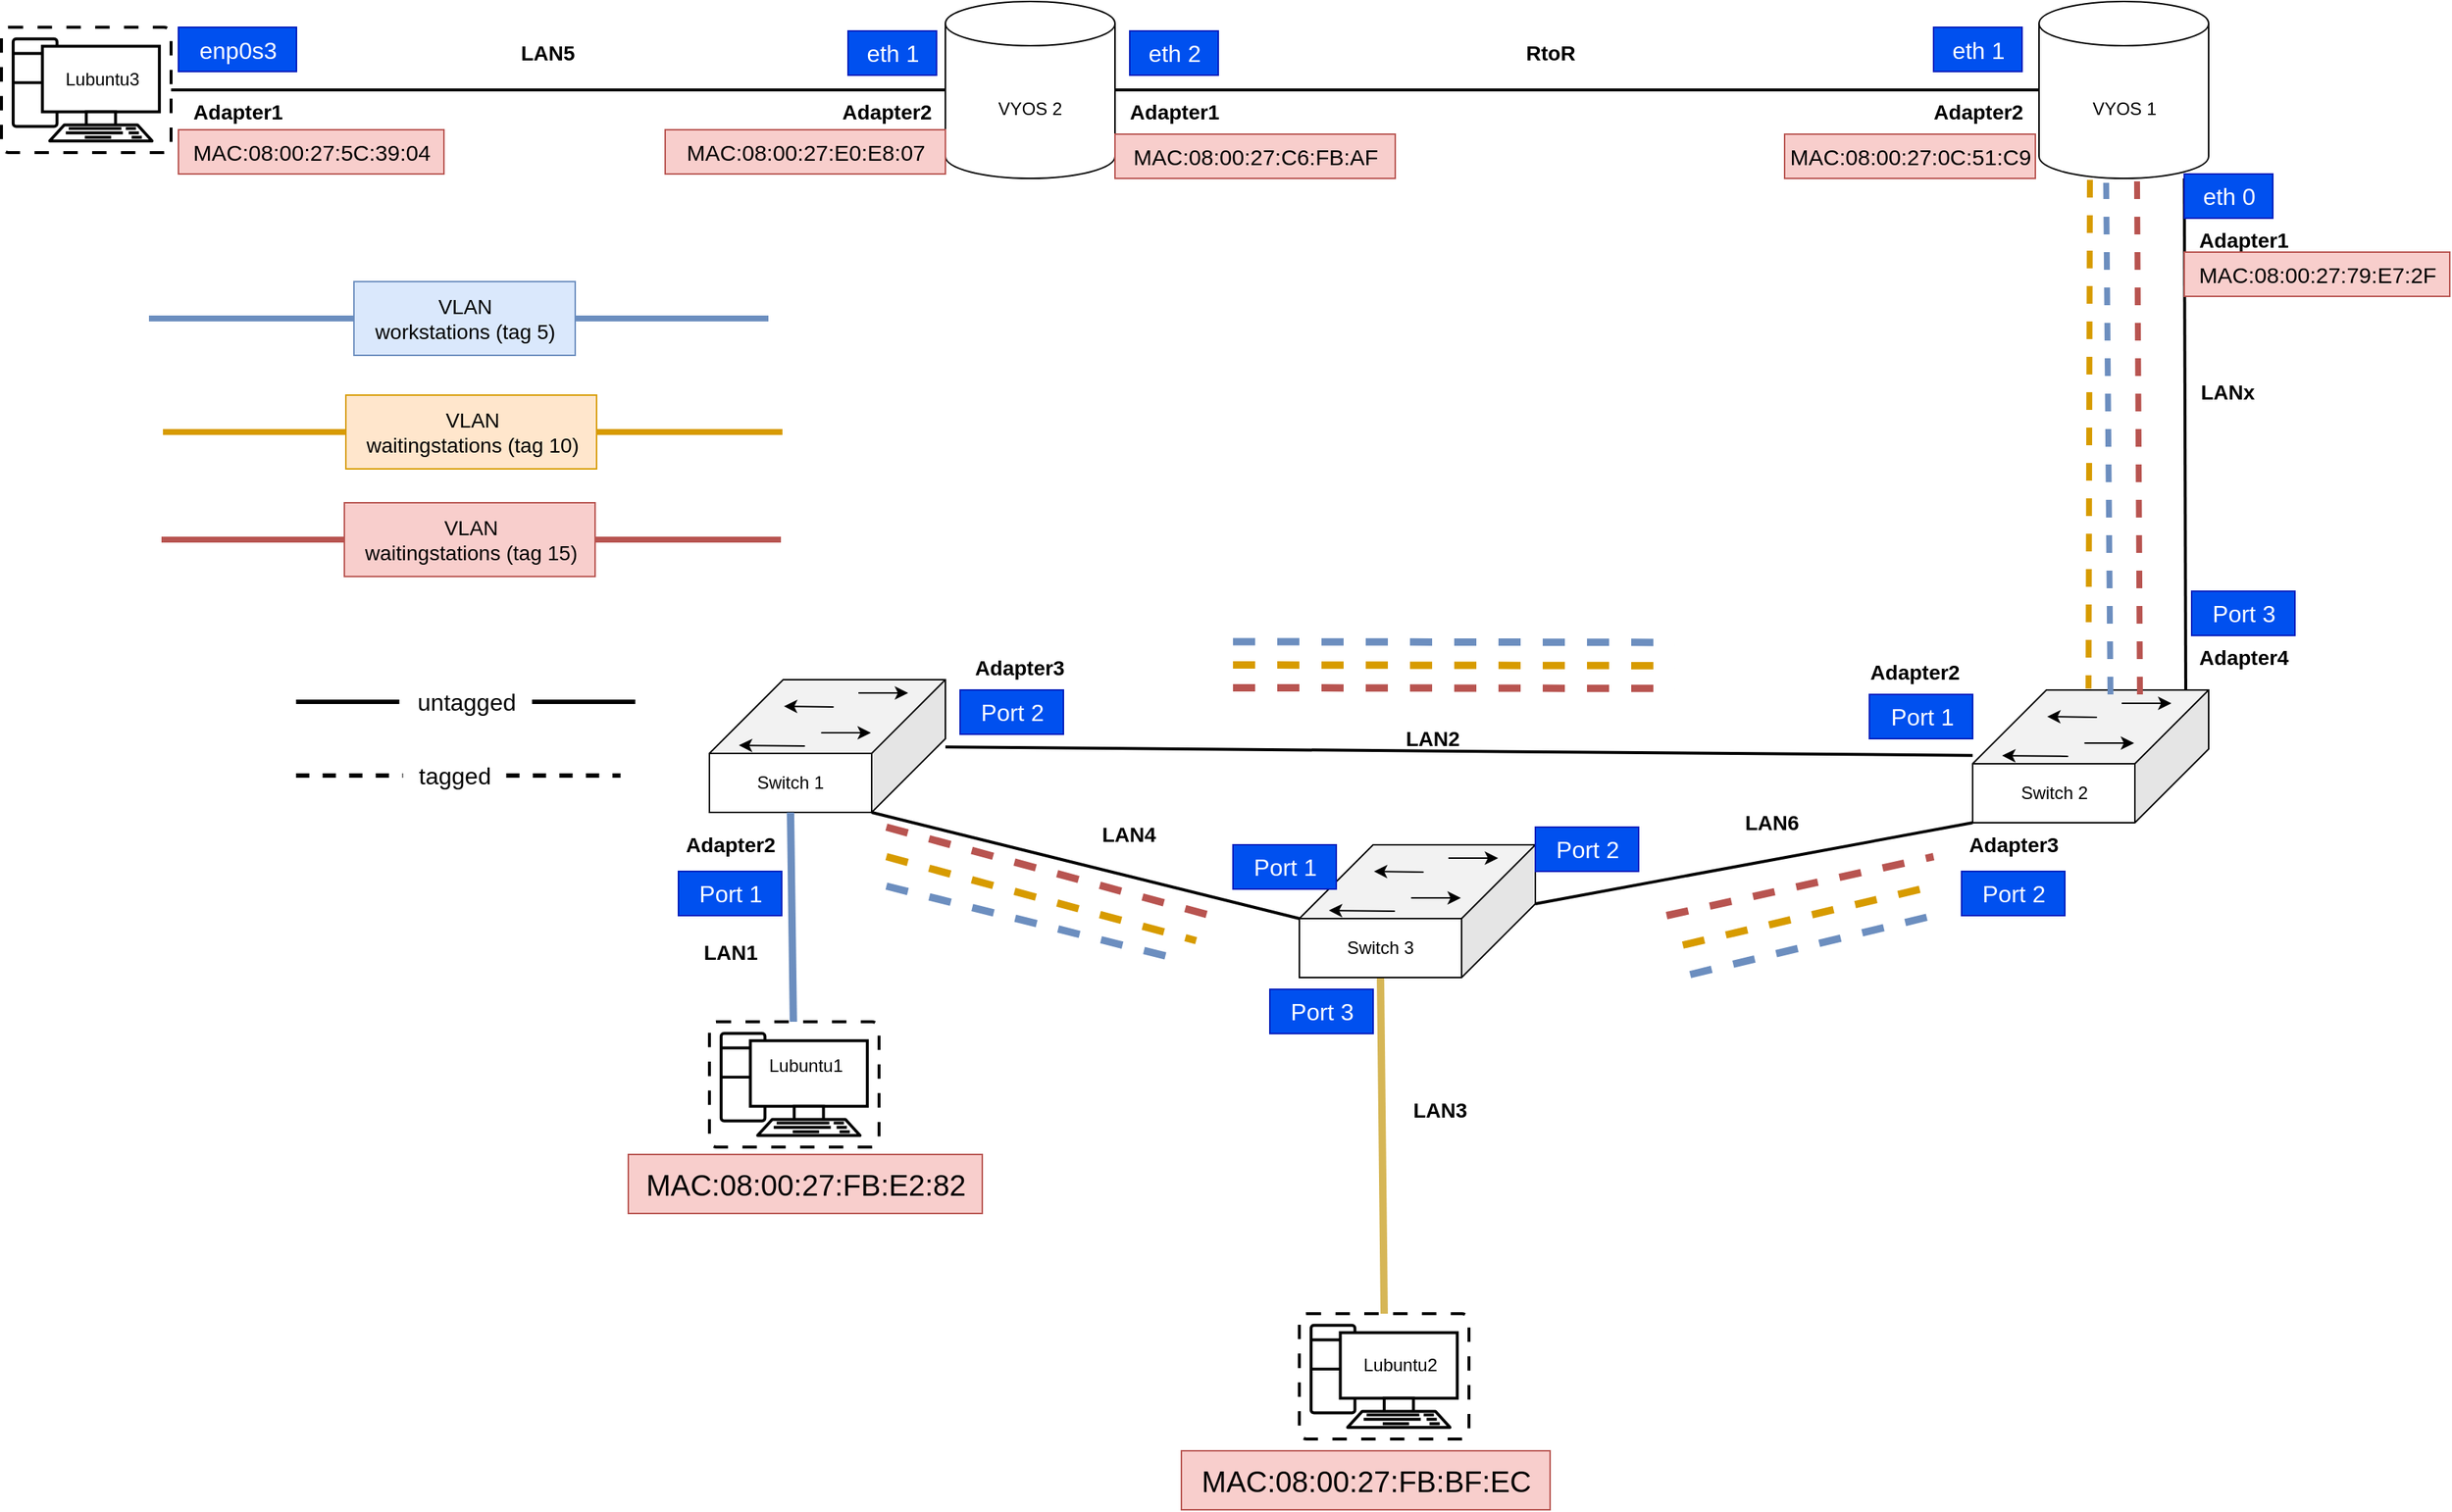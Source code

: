 <mxfile version="20.2.3" type="device"><diagram id="zlE7EfHC3uJZHTirEJk4" name="Sivu-1"><mxGraphModel dx="1987" dy="911" grid="1" gridSize="10" guides="1" tooltips="1" connect="1" arrows="1" fold="1" page="1" pageScale="1" pageWidth="827" pageHeight="1169" math="0" shadow="0"><root><mxCell id="0"/><mxCell id="1" parent="0"/><mxCell id="ue8Yyde07br9u-I7nfRF-29" value="" style="group;labelBackgroundColor=none;fillColor=none;gradientColor=none;" parent="1" vertex="1" connectable="0"><mxGeometry x="400" y="590" width="160" height="90" as="geometry"/></mxCell><mxCell id="ue8Yyde07br9u-I7nfRF-23" value="Switch 1" style="shape=cube;whiteSpace=wrap;html=1;boundedLbl=1;backgroundOutline=1;darkOpacity=0.05;darkOpacity2=0.1;fillStyle=auto;size=50;flipV=0;flipH=1;container=0;labelBackgroundColor=none;" parent="ue8Yyde07br9u-I7nfRF-29" vertex="1"><mxGeometry width="160" height="90" as="geometry"/></mxCell><mxCell id="ue8Yyde07br9u-I7nfRF-24" value="" style="endArrow=classic;html=1;labelBackgroundColor=none;fontColor=default;" parent="ue8Yyde07br9u-I7nfRF-29" edge="1"><mxGeometry width="50" height="50" relative="1" as="geometry"><mxPoint x="64.74" y="44.95" as="sourcePoint"/><mxPoint x="20.003" y="44.5" as="targetPoint"/></mxGeometry></mxCell><mxCell id="ue8Yyde07br9u-I7nfRF-25" value="" style="endArrow=classic;html=1;labelBackgroundColor=none;fontColor=default;" parent="ue8Yyde07br9u-I7nfRF-29" edge="1"><mxGeometry width="50" height="50" relative="1" as="geometry"><mxPoint x="75.789" y="36" as="sourcePoint"/><mxPoint x="109.474" y="36" as="targetPoint"/></mxGeometry></mxCell><mxCell id="ue8Yyde07br9u-I7nfRF-26" value="" style="endArrow=classic;html=1;labelBackgroundColor=none;fontColor=default;" parent="ue8Yyde07br9u-I7nfRF-29" edge="1"><mxGeometry width="50" height="50" relative="1" as="geometry"><mxPoint x="84.211" y="18.45" as="sourcePoint"/><mxPoint x="50.526" y="18" as="targetPoint"/></mxGeometry></mxCell><mxCell id="ue8Yyde07br9u-I7nfRF-27" value="" style="endArrow=classic;html=1;labelBackgroundColor=none;fontColor=default;" parent="ue8Yyde07br9u-I7nfRF-29" edge="1"><mxGeometry width="50" height="50" relative="1" as="geometry"><mxPoint x="101.053" y="9" as="sourcePoint"/><mxPoint x="134.737" y="9" as="targetPoint"/></mxGeometry></mxCell><mxCell id="ue8Yyde07br9u-I7nfRF-30" value="" style="verticalAlign=top;verticalLabelPosition=bottom;labelPosition=center;align=center;html=1;outlineConnect=0;gradientDirection=north;strokeWidth=2;shape=mxgraph.networks.virtual_pc;fillStyle=auto;labelBackgroundColor=none;" parent="1" vertex="1"><mxGeometry x="400" y="822" width="115" height="85" as="geometry"/></mxCell><mxCell id="ue8Yyde07br9u-I7nfRF-31" value="" style="endArrow=none;html=1;entryX=0;entryY=0;entryDx=105;entryDy=90;entryPerimeter=0;labelBackgroundColor=none;fontColor=default;fillColor=#dae8fc;strokeColor=#6c8ebf;strokeWidth=5;" parent="1" source="ue8Yyde07br9u-I7nfRF-30" target="ue8Yyde07br9u-I7nfRF-23" edge="1"><mxGeometry width="50" height="50" relative="1" as="geometry"><mxPoint x="561.5" y="757" as="sourcePoint"/><mxPoint x="611.5" y="707" as="targetPoint"/></mxGeometry></mxCell><mxCell id="ue8Yyde07br9u-I7nfRF-32" value="" style="group;labelBackgroundColor=none;fillColor=none;gradientColor=none;" parent="1" vertex="1" connectable="0"><mxGeometry x="1256.5" y="597" width="160" height="90" as="geometry"/></mxCell><mxCell id="ue8Yyde07br9u-I7nfRF-33" value="Switch 2" style="shape=cube;whiteSpace=wrap;html=1;boundedLbl=1;backgroundOutline=1;darkOpacity=0.05;darkOpacity2=0.1;fillStyle=auto;size=50;flipV=0;flipH=1;container=0;labelBackgroundColor=none;" parent="ue8Yyde07br9u-I7nfRF-32" vertex="1"><mxGeometry width="160" height="90" as="geometry"/></mxCell><mxCell id="ue8Yyde07br9u-I7nfRF-34" value="" style="endArrow=classic;html=1;labelBackgroundColor=none;fontColor=default;" parent="ue8Yyde07br9u-I7nfRF-32" edge="1"><mxGeometry width="50" height="50" relative="1" as="geometry"><mxPoint x="64.74" y="44.95" as="sourcePoint"/><mxPoint x="20.003" y="44.5" as="targetPoint"/></mxGeometry></mxCell><mxCell id="ue8Yyde07br9u-I7nfRF-35" value="" style="endArrow=classic;html=1;labelBackgroundColor=none;fontColor=default;" parent="ue8Yyde07br9u-I7nfRF-32" edge="1"><mxGeometry width="50" height="50" relative="1" as="geometry"><mxPoint x="75.789" y="36" as="sourcePoint"/><mxPoint x="109.474" y="36" as="targetPoint"/></mxGeometry></mxCell><mxCell id="ue8Yyde07br9u-I7nfRF-36" value="" style="endArrow=classic;html=1;labelBackgroundColor=none;fontColor=default;" parent="ue8Yyde07br9u-I7nfRF-32" edge="1"><mxGeometry width="50" height="50" relative="1" as="geometry"><mxPoint x="84.211" y="18.45" as="sourcePoint"/><mxPoint x="50.526" y="18" as="targetPoint"/></mxGeometry></mxCell><mxCell id="ue8Yyde07br9u-I7nfRF-37" value="" style="endArrow=classic;html=1;labelBackgroundColor=none;fontColor=default;" parent="ue8Yyde07br9u-I7nfRF-32" edge="1"><mxGeometry width="50" height="50" relative="1" as="geometry"><mxPoint x="101.053" y="9" as="sourcePoint"/><mxPoint x="134.737" y="9" as="targetPoint"/></mxGeometry></mxCell><mxCell id="ue8Yyde07br9u-I7nfRF-38" value="" style="endArrow=none;html=1;labelBackgroundColor=none;fontColor=default;strokeWidth=2;startArrow=none;" parent="1" source="ue8Yyde07br9u-I7nfRF-23" target="ue8Yyde07br9u-I7nfRF-33" edge="1"><mxGeometry width="50" height="50" relative="1" as="geometry"><mxPoint x="759" y="667" as="sourcePoint"/><mxPoint x="819" y="637" as="targetPoint"/></mxGeometry></mxCell><mxCell id="ue8Yyde07br9u-I7nfRF-39" value="LAN1" style="text;html=1;align=center;verticalAlign=middle;resizable=0;points=[];autosize=1;strokeColor=none;fillColor=none;rotation=0;fontSize=14;fontStyle=1" parent="1" vertex="1"><mxGeometry x="384" y="760" width="60" height="30" as="geometry"/></mxCell><mxCell id="ue8Yyde07br9u-I7nfRF-41" value="LAN2" style="text;html=1;align=center;verticalAlign=middle;resizable=0;points=[];autosize=1;strokeColor=none;fillColor=none;rotation=0;fontStyle=1;fontSize=14;" parent="1" vertex="1"><mxGeometry x="860" y="615" width="60" height="30" as="geometry"/></mxCell><mxCell id="ue8Yyde07br9u-I7nfRF-42" value="LAN3" style="text;html=1;align=center;verticalAlign=middle;resizable=0;points=[];autosize=1;strokeColor=none;fillColor=none;rotation=0;fontSize=14;fontStyle=1" parent="1" vertex="1"><mxGeometry x="865" y="867" width="60" height="30" as="geometry"/></mxCell><mxCell id="ue8Yyde07br9u-I7nfRF-44" value="" style="endArrow=none;html=1;labelBackgroundColor=none;fontColor=default;exitX=0.5;exitY=0;exitDx=0;exitDy=0;exitPerimeter=0;strokeColor=#d6b656;strokeWidth=5;entryX=0;entryY=0;entryDx=105;entryDy=90;entryPerimeter=0;fillColor=#fff2cc;" parent="1" source="ue8Yyde07br9u-I7nfRF-43" target="E9EGdFYbZUYpMr5lSJD9-3" edge="1"><mxGeometry width="50" height="50" relative="1" as="geometry"><mxPoint x="950.692" y="787" as="sourcePoint"/><mxPoint x="909" y="677" as="targetPoint"/></mxGeometry></mxCell><mxCell id="ue8Yyde07br9u-I7nfRF-48" value="Lubuntu1" style="text;html=1;align=center;verticalAlign=middle;resizable=0;points=[];autosize=1;strokeColor=none;fillColor=none;" parent="1" vertex="1"><mxGeometry x="430" y="837" width="70" height="30" as="geometry"/></mxCell><mxCell id="ndm2QImlRM23zxdeq_3C-1" value="Adapter2" style="text;html=1;align=center;verticalAlign=middle;resizable=0;points=[];autosize=1;strokeColor=none;fillColor=none;fontSize=14;fontStyle=1" parent="1" vertex="1"><mxGeometry x="374" y="687" width="80" height="30" as="geometry"/></mxCell><mxCell id="ndm2QImlRM23zxdeq_3C-3" value="Adapter2" style="text;html=1;align=center;verticalAlign=middle;resizable=0;points=[];autosize=1;strokeColor=none;fillColor=none;strokeWidth=1;fontStyle=1;fontSize=14;" parent="1" vertex="1"><mxGeometry x="1176.5" y="570" width="80" height="30" as="geometry"/></mxCell><mxCell id="ndm2QImlRM23zxdeq_3C-4" value="Adapter3" style="text;html=1;align=center;verticalAlign=middle;resizable=0;points=[];autosize=1;strokeColor=none;fillColor=none;fontSize=14;fontStyle=1" parent="1" vertex="1"><mxGeometry x="1244" y="687" width="80" height="30" as="geometry"/></mxCell><mxCell id="J6bviwjaCZvH1x0gyfkd-2" value="VYOS 1" style="shape=cylinder3;whiteSpace=wrap;html=1;boundedLbl=1;backgroundOutline=1;size=15;direction=east;flipH=0;flipV=0;" parent="1" vertex="1"><mxGeometry x="1301.5" y="130" width="115" height="120" as="geometry"/></mxCell><mxCell id="J6bviwjaCZvH1x0gyfkd-3" value="" style="endArrow=none;html=1;rounded=0;strokeWidth=2;exitX=0.097;exitY=0;exitDx=0;exitDy=0;exitPerimeter=0;" parent="1" source="ue8Yyde07br9u-I7nfRF-33" edge="1"><mxGeometry width="50" height="50" relative="1" as="geometry"><mxPoint x="1400" y="590" as="sourcePoint"/><mxPoint x="1400" y="250" as="targetPoint"/></mxGeometry></mxCell><mxCell id="J6bviwjaCZvH1x0gyfkd-9" value="" style="endArrow=none;html=1;rounded=0;strokeWidth=4;startArrow=none;fillColor=#dae8fc;strokeColor=#6c8ebf;" parent="1" source="J6bviwjaCZvH1x0gyfkd-8" edge="1"><mxGeometry width="50" height="50" relative="1" as="geometry"><mxPoint x="104" y="355" as="sourcePoint"/><mxPoint x="440" y="345" as="targetPoint"/></mxGeometry></mxCell><mxCell id="J6bviwjaCZvH1x0gyfkd-8" value="VLAN&lt;br style=&quot;border-color: var(--border-color); font-size: 14px;&quot;&gt;workstations (tag 5)&lt;font color=&quot;#66b2ff&quot; style=&quot;font-size: 14px;&quot;&gt;&lt;br style=&quot;font-size: 14px;&quot;&gt;&lt;/font&gt;" style="text;html=1;align=center;verticalAlign=middle;resizable=0;points=[];autosize=1;rotation=0;strokeColor=#6c8ebf;fillColor=#dae8fc;fontSize=14;fontStyle=0" parent="1" vertex="1"><mxGeometry x="159" y="320" width="150" height="50" as="geometry"/></mxCell><mxCell id="J6bviwjaCZvH1x0gyfkd-10" value="" style="endArrow=none;html=1;rounded=0;strokeWidth=4;fillColor=#dae8fc;strokeColor=#6c8ebf;" parent="1" target="J6bviwjaCZvH1x0gyfkd-8" edge="1"><mxGeometry width="50" height="50" relative="1" as="geometry"><mxPoint x="20" y="345" as="sourcePoint"/><mxPoint x="354" y="355" as="targetPoint"/></mxGeometry></mxCell><mxCell id="J6bviwjaCZvH1x0gyfkd-6" value="Port 3" style="text;html=1;align=center;verticalAlign=middle;resizable=0;points=[];autosize=1;strokeColor=#001DBC;fillColor=#0050ef;fontSize=16;fontColor=#ffffff;" parent="1" vertex="1"><mxGeometry x="1405" y="530" width="70" height="30" as="geometry"/></mxCell><mxCell id="J6bviwjaCZvH1x0gyfkd-11" value="" style="endArrow=none;html=1;rounded=0;strokeWidth=3;fontSize=16;startArrow=none;" parent="1" source="J6bviwjaCZvH1x0gyfkd-15" edge="1"><mxGeometry width="50" height="50" relative="1" as="geometry"><mxPoint x="119.75" y="620" as="sourcePoint"/><mxPoint x="349.75" y="605" as="targetPoint"/></mxGeometry></mxCell><mxCell id="J6bviwjaCZvH1x0gyfkd-12" value="" style="endArrow=none;html=1;rounded=0;strokeWidth=3;fontSize=16;dashed=1;startArrow=none;" parent="1" source="J6bviwjaCZvH1x0gyfkd-13" edge="1"><mxGeometry width="50" height="50" relative="1" as="geometry"><mxPoint x="169.75" y="650" as="sourcePoint"/><mxPoint x="339.75" y="655" as="targetPoint"/></mxGeometry></mxCell><mxCell id="J6bviwjaCZvH1x0gyfkd-13" value="tagged" style="text;html=1;align=center;verticalAlign=middle;resizable=0;points=[];autosize=1;strokeColor=none;fillColor=none;fontSize=16;" parent="1" vertex="1"><mxGeometry x="192.25" y="640" width="70" height="30" as="geometry"/></mxCell><mxCell id="J6bviwjaCZvH1x0gyfkd-14" value="" style="endArrow=none;html=1;rounded=0;strokeWidth=3;fontSize=16;dashed=1;" parent="1" target="J6bviwjaCZvH1x0gyfkd-13" edge="1"><mxGeometry width="50" height="50" relative="1" as="geometry"><mxPoint x="119.75" y="655" as="sourcePoint"/><mxPoint x="299.75" y="650" as="targetPoint"/></mxGeometry></mxCell><mxCell id="J6bviwjaCZvH1x0gyfkd-15" value="untagged" style="text;html=1;align=center;verticalAlign=middle;resizable=0;points=[];autosize=1;strokeColor=none;fillColor=none;fontSize=16;" parent="1" vertex="1"><mxGeometry x="189.75" y="590" width="90" height="30" as="geometry"/></mxCell><mxCell id="J6bviwjaCZvH1x0gyfkd-16" value="" style="endArrow=none;html=1;rounded=0;strokeWidth=3;fontSize=16;" parent="1" target="J6bviwjaCZvH1x0gyfkd-15" edge="1"><mxGeometry width="50" height="50" relative="1" as="geometry"><mxPoint x="119.75" y="605" as="sourcePoint"/><mxPoint x="339.75" y="620" as="targetPoint"/></mxGeometry></mxCell><mxCell id="J6bviwjaCZvH1x0gyfkd-17" value="" style="endArrow=none;html=1;rounded=0;strokeWidth=5;fontSize=16;dashed=1;fillColor=#dae8fc;strokeColor=#6c8ebf;" parent="1" edge="1"><mxGeometry width="50" height="50" relative="1" as="geometry"><mxPoint x="755" y="564.23" as="sourcePoint"/><mxPoint x="1055" y="564.73" as="targetPoint"/></mxGeometry></mxCell><mxCell id="ndm2QImlRM23zxdeq_3C-2" value="Adapter3" style="text;html=1;align=center;verticalAlign=middle;resizable=0;points=[];autosize=1;strokeColor=none;fillColor=none;fontSize=14;fontStyle=1" parent="1" vertex="1"><mxGeometry x="570" y="567" width="80" height="30" as="geometry"/></mxCell><mxCell id="JPCEqutRIH1SWJ83ksFl-1" value="Port 2" style="text;html=1;align=center;verticalAlign=middle;resizable=0;points=[];autosize=1;strokeColor=#001DBC;fillColor=#0050ef;fontSize=16;fontColor=#ffffff;" parent="1" vertex="1"><mxGeometry x="570" y="597" width="70" height="30" as="geometry"/></mxCell><mxCell id="JPCEqutRIH1SWJ83ksFl-2" value="Port 1" style="text;html=1;align=center;verticalAlign=middle;resizable=0;points=[];autosize=1;strokeColor=#001DBC;fillColor=#0050ef;fontSize=16;fontColor=#ffffff;" parent="1" vertex="1"><mxGeometry x="1186.5" y="600" width="70" height="30" as="geometry"/></mxCell><mxCell id="JPCEqutRIH1SWJ83ksFl-3" value="Port 2" style="text;html=1;align=center;verticalAlign=middle;resizable=0;points=[];autosize=1;strokeColor=#001DBC;fillColor=#0050ef;fontSize=16;fontColor=#ffffff;" parent="1" vertex="1"><mxGeometry x="1249" y="720" width="70" height="30" as="geometry"/></mxCell><mxCell id="JPCEqutRIH1SWJ83ksFl-4" value="Port 1" style="text;html=1;align=center;verticalAlign=middle;resizable=0;points=[];autosize=1;strokeColor=#001DBC;fillColor=#0050ef;fontSize=16;fontColor=#ffffff;" parent="1" vertex="1"><mxGeometry x="379" y="720" width="70" height="30" as="geometry"/></mxCell><mxCell id="JPCEqutRIH1SWJ83ksFl-5" value="LANx" style="text;html=1;align=center;verticalAlign=middle;resizable=0;points=[];autosize=1;strokeColor=none;fillColor=none;rotation=0;fontSize=14;fontStyle=1" parent="1" vertex="1"><mxGeometry x="1399" y="380" width="60" height="30" as="geometry"/></mxCell><mxCell id="JPCEqutRIH1SWJ83ksFl-6" value="eth 0" style="text;html=1;align=center;verticalAlign=middle;resizable=0;points=[];autosize=1;strokeColor=#001DBC;fillColor=#0050ef;fontSize=16;fontColor=#ffffff;" parent="1" vertex="1"><mxGeometry x="1400" y="247" width="60" height="30" as="geometry"/></mxCell><mxCell id="JPCEqutRIH1SWJ83ksFl-7" value="Adapter1" style="text;html=1;align=center;verticalAlign=middle;resizable=0;points=[];autosize=1;strokeColor=none;fillColor=none;fontSize=14;fontStyle=1" parent="1" vertex="1"><mxGeometry x="1400" y="277" width="80" height="30" as="geometry"/></mxCell><mxCell id="JPCEqutRIH1SWJ83ksFl-9" value="Adapter4" style="text;html=1;align=center;verticalAlign=middle;resizable=0;points=[];autosize=1;strokeColor=none;fillColor=none;fontSize=14;fontStyle=1" parent="1" vertex="1"><mxGeometry x="1400" y="560" width="80" height="30" as="geometry"/></mxCell><mxCell id="XiwMGicvW3mbJrbPh-SS-1" value="" style="endArrow=none;html=1;rounded=0;strokeWidth=4;startArrow=none;fillColor=#ffe6cc;strokeColor=#d79b00;" parent="1" source="XiwMGicvW3mbJrbPh-SS-2" edge="1"><mxGeometry width="50" height="50" relative="1" as="geometry"><mxPoint x="113.5" y="432" as="sourcePoint"/><mxPoint x="449.5" y="422" as="targetPoint"/></mxGeometry></mxCell><mxCell id="XiwMGicvW3mbJrbPh-SS-2" value="VLAN&lt;br style=&quot;border-color: var(--border-color); font-size: 14px;&quot;&gt;waitingstations (tag 10)&lt;font color=&quot;#66b2ff&quot; style=&quot;font-size: 14px;&quot;&gt;&lt;br style=&quot;font-size: 14px;&quot;&gt;&lt;/font&gt;" style="text;html=1;align=center;verticalAlign=middle;resizable=0;points=[];autosize=1;rotation=0;strokeColor=#d79b00;fillColor=#ffe6cc;fontSize=14;fontStyle=0" parent="1" vertex="1"><mxGeometry x="153.5" y="397" width="170" height="50" as="geometry"/></mxCell><mxCell id="XiwMGicvW3mbJrbPh-SS-3" value="" style="endArrow=none;html=1;rounded=0;strokeWidth=4;fillColor=#ffe6cc;strokeColor=#d79b00;" parent="1" target="XiwMGicvW3mbJrbPh-SS-2" edge="1"><mxGeometry width="50" height="50" relative="1" as="geometry"><mxPoint x="29.5" y="422" as="sourcePoint"/><mxPoint x="363.5" y="432" as="targetPoint"/></mxGeometry></mxCell><mxCell id="XiwMGicvW3mbJrbPh-SS-4" value="" style="endArrow=none;html=1;rounded=0;strokeWidth=4;startArrow=none;fillColor=#f8cecc;strokeColor=#b85450;" parent="1" source="XiwMGicvW3mbJrbPh-SS-5" edge="1"><mxGeometry width="50" height="50" relative="1" as="geometry"><mxPoint x="112.5" y="505" as="sourcePoint"/><mxPoint x="448.5" y="495" as="targetPoint"/></mxGeometry></mxCell><mxCell id="XiwMGicvW3mbJrbPh-SS-5" value="VLAN&lt;br style=&quot;border-color: var(--border-color); font-size: 14px;&quot;&gt;waitingstations (tag 15)&lt;font color=&quot;#66b2ff&quot; style=&quot;font-size: 14px;&quot;&gt;&lt;br style=&quot;font-size: 14px;&quot;&gt;&lt;/font&gt;" style="text;html=1;align=center;verticalAlign=middle;resizable=0;points=[];autosize=1;rotation=0;strokeColor=#b85450;fillColor=#f8cecc;fontSize=14;fontStyle=0" parent="1" vertex="1"><mxGeometry x="152.5" y="470" width="170" height="50" as="geometry"/></mxCell><mxCell id="XiwMGicvW3mbJrbPh-SS-6" value="" style="endArrow=none;html=1;rounded=0;strokeWidth=4;fillColor=#f8cecc;strokeColor=#b85450;" parent="1" target="XiwMGicvW3mbJrbPh-SS-5" edge="1"><mxGeometry width="50" height="50" relative="1" as="geometry"><mxPoint x="28.5" y="495" as="sourcePoint"/><mxPoint x="362.5" y="505" as="targetPoint"/></mxGeometry></mxCell><mxCell id="XiwMGicvW3mbJrbPh-SS-7" value="" style="endArrow=none;html=1;rounded=0;strokeWidth=5;fontSize=16;dashed=1;fillColor=#ffe6cc;strokeColor=#d79b00;" parent="1" edge="1"><mxGeometry width="50" height="50" relative="1" as="geometry"><mxPoint x="755" y="580" as="sourcePoint"/><mxPoint x="1055" y="580.5" as="targetPoint"/></mxGeometry></mxCell><mxCell id="XiwMGicvW3mbJrbPh-SS-8" value="" style="endArrow=none;html=1;rounded=0;strokeWidth=5;fontSize=16;dashed=1;fillColor=#f8cecc;strokeColor=#b85450;" parent="1" edge="1"><mxGeometry width="50" height="50" relative="1" as="geometry"><mxPoint x="755" y="595.46" as="sourcePoint"/><mxPoint x="1055" y="595.96" as="targetPoint"/></mxGeometry></mxCell><mxCell id="XiwMGicvW3mbJrbPh-SS-9" value="" style="endArrow=none;html=1;rounded=0;strokeWidth=4;fontSize=16;dashed=1;fillColor=#ffe6cc;strokeColor=#d79b00;exitX=0.3;exitY=1.008;exitDx=0;exitDy=0;exitPerimeter=0;entryX=0.509;entryY=-0.011;entryDx=0;entryDy=0;entryPerimeter=0;" parent="1" source="J6bviwjaCZvH1x0gyfkd-2" target="ue8Yyde07br9u-I7nfRF-33" edge="1"><mxGeometry width="50" height="50" relative="1" as="geometry"><mxPoint x="980" y="469" as="sourcePoint"/><mxPoint x="1336" y="590" as="targetPoint"/></mxGeometry></mxCell><mxCell id="XiwMGicvW3mbJrbPh-SS-10" value="" style="endArrow=none;html=1;rounded=0;strokeWidth=4;fontSize=16;dashed=1;fillColor=#dae8fc;strokeColor=#6c8ebf;entryX=0.396;entryY=1.025;entryDx=0;entryDy=0;entryPerimeter=0;exitX=0.416;exitY=0.033;exitDx=0;exitDy=0;exitPerimeter=0;" parent="1" target="J6bviwjaCZvH1x0gyfkd-2" edge="1" source="ue8Yyde07br9u-I7nfRF-33"><mxGeometry width="50" height="50" relative="1" as="geometry"><mxPoint x="1350" y="580" as="sourcePoint"/><mxPoint x="1671.5" y="545" as="targetPoint"/></mxGeometry></mxCell><mxCell id="XiwMGicvW3mbJrbPh-SS-11" value="" style="endArrow=none;html=1;rounded=0;strokeWidth=4;fontSize=16;dashed=1;fillColor=#f8cecc;strokeColor=#b85450;exitX=0.291;exitY=0.033;exitDx=0;exitDy=0;exitPerimeter=0;entryX=0.578;entryY=1.017;entryDx=0;entryDy=0;entryPerimeter=0;" parent="1" source="ue8Yyde07br9u-I7nfRF-33" target="J6bviwjaCZvH1x0gyfkd-2" edge="1"><mxGeometry width="50" height="50" relative="1" as="geometry"><mxPoint x="1440" y="490" as="sourcePoint"/><mxPoint x="1740" y="490.5" as="targetPoint"/></mxGeometry></mxCell><mxCell id="qZ4aVcRVToyjHt0ArQ2o-1" value="VYOS 2" style="shape=cylinder3;whiteSpace=wrap;html=1;boundedLbl=1;backgroundOutline=1;size=15;direction=east;flipH=0;flipV=0;" parent="1" vertex="1"><mxGeometry x="560" y="130" width="115" height="120" as="geometry"/></mxCell><mxCell id="qZ4aVcRVToyjHt0ArQ2o-4" value="" style="group" parent="1" vertex="1" connectable="0"><mxGeometry x="-80" y="147.5" width="115" height="85" as="geometry"/></mxCell><mxCell id="qZ4aVcRVToyjHt0ArQ2o-2" value="" style="verticalAlign=top;verticalLabelPosition=bottom;labelPosition=center;align=center;html=1;outlineConnect=0;gradientDirection=north;strokeWidth=2;shape=mxgraph.networks.virtual_pc;fillStyle=auto;labelBackgroundColor=none;" parent="qZ4aVcRVToyjHt0ArQ2o-4" vertex="1"><mxGeometry width="115" height="85" as="geometry"/></mxCell><mxCell id="qZ4aVcRVToyjHt0ArQ2o-3" value="Lubuntu3" style="text;html=1;align=center;verticalAlign=middle;resizable=0;points=[];autosize=1;strokeColor=none;fillColor=none;" parent="qZ4aVcRVToyjHt0ArQ2o-4" vertex="1"><mxGeometry x="32.5" y="20" width="70" height="30" as="geometry"/></mxCell><mxCell id="qZ4aVcRVToyjHt0ArQ2o-5" value="" style="endArrow=none;html=1;rounded=0;strokeWidth=2;exitX=0;exitY=0.5;exitDx=0;exitDy=0;exitPerimeter=0;entryX=1;entryY=0.5;entryDx=0;entryDy=0;entryPerimeter=0;" parent="1" source="J6bviwjaCZvH1x0gyfkd-2" target="qZ4aVcRVToyjHt0ArQ2o-1" edge="1"><mxGeometry width="50" height="50" relative="1" as="geometry"><mxPoint x="950.98" y="438.5" as="sourcePoint"/><mxPoint x="950" y="91.5" as="targetPoint"/></mxGeometry></mxCell><mxCell id="qZ4aVcRVToyjHt0ArQ2o-6" value="" style="endArrow=none;html=1;rounded=0;strokeWidth=2;exitX=0;exitY=0.5;exitDx=0;exitDy=0;exitPerimeter=0;entryX=1;entryY=0.5;entryDx=0;entryDy=0;entryPerimeter=0;" parent="1" source="qZ4aVcRVToyjHt0ArQ2o-1" target="qZ4aVcRVToyjHt0ArQ2o-2" edge="1"><mxGeometry width="50" height="50" relative="1" as="geometry"><mxPoint x="690" y="280" as="sourcePoint"/><mxPoint x="333.5" y="280" as="targetPoint"/></mxGeometry></mxCell><mxCell id="qZ4aVcRVToyjHt0ArQ2o-7" value="Adapter2" style="text;html=1;align=center;verticalAlign=middle;resizable=0;points=[];autosize=1;strokeColor=none;fillColor=none;fontSize=14;fontStyle=1" parent="1" vertex="1"><mxGeometry x="1220" y="190" width="80" height="30" as="geometry"/></mxCell><mxCell id="qZ4aVcRVToyjHt0ArQ2o-9" value="Adapter1" style="text;html=1;align=center;verticalAlign=middle;resizable=0;points=[];autosize=1;strokeColor=none;fillColor=none;fontSize=14;fontStyle=1" parent="1" vertex="1"><mxGeometry x="40" y="190" width="80" height="30" as="geometry"/></mxCell><mxCell id="-4uVxbBt-snlw3OfHOqU-1" value="eth 1" style="text;html=1;align=center;verticalAlign=middle;resizable=0;points=[];autosize=1;strokeColor=#001DBC;fillColor=#0050ef;fontSize=16;fontColor=#ffffff;" parent="1" vertex="1"><mxGeometry x="1230" y="147.5" width="60" height="30" as="geometry"/></mxCell><mxCell id="-4uVxbBt-snlw3OfHOqU-2" value="RtoR" style="text;html=1;align=center;verticalAlign=middle;resizable=0;points=[];autosize=1;strokeColor=none;fillColor=none;rotation=0;fontSize=14;fontStyle=1" parent="1" vertex="1"><mxGeometry x="940" y="150" width="60" height="30" as="geometry"/></mxCell><mxCell id="-4uVxbBt-snlw3OfHOqU-3" value="MAC:08:00:27:0C:51:C9" style="text;html=1;align=center;verticalAlign=middle;resizable=1;points=[];autosize=1;strokeColor=#b85450;fillColor=#f8cecc;fontSize=15;movable=1;rotatable=1;deletable=1;editable=1;connectable=1;" parent="1" vertex="1"><mxGeometry x="1129" y="220" width="170" height="30" as="geometry"/></mxCell><mxCell id="-4uVxbBt-snlw3OfHOqU-5" value="MAC:08:00:27:C6:FB:AF" style="text;html=1;align=center;verticalAlign=middle;resizable=1;points=[];autosize=1;strokeColor=#b85450;fillColor=#f8cecc;fontSize=15;movable=1;rotatable=1;deletable=1;editable=1;connectable=1;" parent="1" vertex="1"><mxGeometry x="675" y="220" width="190" height="30" as="geometry"/></mxCell><mxCell id="-4uVxbBt-snlw3OfHOqU-6" value="Adapter1" style="text;html=1;align=center;verticalAlign=middle;resizable=0;points=[];autosize=1;strokeColor=none;fillColor=none;fontSize=14;fontStyle=1" parent="1" vertex="1"><mxGeometry x="675" y="190" width="80" height="30" as="geometry"/></mxCell><mxCell id="-4uVxbBt-snlw3OfHOqU-7" value="eth 2" style="text;html=1;align=center;verticalAlign=middle;resizable=0;points=[];autosize=1;strokeColor=#001DBC;fillColor=#0050ef;fontSize=16;fontColor=#ffffff;" parent="1" vertex="1"><mxGeometry x="685" y="150" width="60" height="30" as="geometry"/></mxCell><mxCell id="-4uVxbBt-snlw3OfHOqU-8" value="LAN5" style="text;html=1;align=center;verticalAlign=middle;resizable=0;points=[];autosize=1;strokeColor=none;fillColor=none;rotation=0;fontSize=14;fontStyle=1" parent="1" vertex="1"><mxGeometry x="260" y="150" width="60" height="30" as="geometry"/></mxCell><mxCell id="-4uVxbBt-snlw3OfHOqU-9" value="MAC:08:00:27:E0:E8:07" style="text;html=1;align=center;verticalAlign=middle;resizable=1;points=[];autosize=1;strokeColor=#b85450;fillColor=#f8cecc;fontSize=15;movable=1;rotatable=1;deletable=1;editable=1;connectable=1;" parent="1" vertex="1"><mxGeometry x="370" y="217" width="190" height="30" as="geometry"/></mxCell><mxCell id="-4uVxbBt-snlw3OfHOqU-10" value="Adapter2" style="text;html=1;align=center;verticalAlign=middle;resizable=0;points=[];autosize=1;strokeColor=none;fillColor=none;fontSize=14;fontStyle=1" parent="1" vertex="1"><mxGeometry x="480" y="190" width="80" height="30" as="geometry"/></mxCell><mxCell id="-4uVxbBt-snlw3OfHOqU-11" value="eth 1" style="text;html=1;align=center;verticalAlign=middle;resizable=0;points=[];autosize=1;strokeColor=#001DBC;fillColor=#0050ef;fontSize=16;fontColor=#ffffff;" parent="1" vertex="1"><mxGeometry x="494" y="150" width="60" height="30" as="geometry"/></mxCell><mxCell id="-4uVxbBt-snlw3OfHOqU-12" value="MAC:08:00:27:5C:39:04" style="text;html=1;align=center;verticalAlign=middle;resizable=1;points=[];autosize=1;strokeColor=#b85450;fillColor=#f8cecc;fontSize=15;movable=1;rotatable=1;deletable=1;editable=1;connectable=1;" parent="1" vertex="1"><mxGeometry x="40" y="217" width="180" height="30" as="geometry"/></mxCell><mxCell id="-4uVxbBt-snlw3OfHOqU-13" value="enp0s3" style="text;html=1;align=center;verticalAlign=middle;resizable=0;points=[];autosize=1;strokeColor=#001DBC;fillColor=#0050ef;fontSize=16;fontColor=#ffffff;" parent="1" vertex="1"><mxGeometry x="40" y="147.5" width="80" height="30" as="geometry"/></mxCell><mxCell id="8smRf6wNzCnVFZ2xUald-1" value="MAC:08:00:27:FB:E2:82" style="text;html=1;align=center;verticalAlign=middle;resizable=0;points=[];autosize=1;strokeColor=#b85450;fillColor=#f8cecc;fontSize=20;" parent="1" vertex="1"><mxGeometry x="345" y="912" width="240" height="40" as="geometry"/></mxCell><mxCell id="8smRf6wNzCnVFZ2xUald-4" value="MAC:08:00:27:79:E7:2F" style="text;html=1;align=center;verticalAlign=middle;resizable=1;points=[];autosize=1;strokeColor=#b85450;fillColor=#f8cecc;fontSize=15;movable=1;rotatable=1;deletable=1;editable=1;connectable=1;" parent="1" vertex="1"><mxGeometry x="1400" y="300" width="180" height="30" as="geometry"/></mxCell><mxCell id="E9EGdFYbZUYpMr5lSJD9-1" value="" style="group" vertex="1" connectable="0" parent="1"><mxGeometry x="720" y="1020" width="250" height="133" as="geometry"/></mxCell><mxCell id="ue8Yyde07br9u-I7nfRF-43" value="" style="verticalAlign=top;verticalLabelPosition=bottom;labelPosition=center;align=center;html=1;outlineConnect=0;gradientDirection=north;strokeWidth=2;shape=mxgraph.networks.virtual_pc;fillStyle=auto;labelBackgroundColor=none;" parent="E9EGdFYbZUYpMr5lSJD9-1" vertex="1"><mxGeometry x="80" width="115" height="85" as="geometry"/></mxCell><mxCell id="ue8Yyde07br9u-I7nfRF-49" value="Lubuntu2" style="text;html=1;align=center;verticalAlign=middle;resizable=0;points=[];autosize=1;strokeColor=none;fillColor=none;" parent="E9EGdFYbZUYpMr5lSJD9-1" vertex="1"><mxGeometry x="112.5" y="20" width="70" height="30" as="geometry"/></mxCell><mxCell id="8smRf6wNzCnVFZ2xUald-3" value="MAC:08:00:27:FB:BF:EC" style="text;html=1;align=center;verticalAlign=middle;resizable=0;points=[];autosize=1;strokeColor=#b85450;fillColor=#f8cecc;fontSize=20;" parent="E9EGdFYbZUYpMr5lSJD9-1" vertex="1"><mxGeometry y="93" width="250" height="40" as="geometry"/></mxCell><mxCell id="E9EGdFYbZUYpMr5lSJD9-2" value="" style="group;labelBackgroundColor=none;fillColor=none;gradientColor=none;" vertex="1" connectable="0" parent="1"><mxGeometry x="800" y="702" width="160" height="90" as="geometry"/></mxCell><mxCell id="E9EGdFYbZUYpMr5lSJD9-3" value="Switch 3" style="shape=cube;whiteSpace=wrap;html=1;boundedLbl=1;backgroundOutline=1;darkOpacity=0.05;darkOpacity2=0.1;fillStyle=auto;size=50;flipV=0;flipH=1;container=0;labelBackgroundColor=none;" vertex="1" parent="E9EGdFYbZUYpMr5lSJD9-2"><mxGeometry width="160" height="90" as="geometry"/></mxCell><mxCell id="E9EGdFYbZUYpMr5lSJD9-4" value="" style="endArrow=classic;html=1;labelBackgroundColor=none;fontColor=default;" edge="1" parent="E9EGdFYbZUYpMr5lSJD9-2"><mxGeometry width="50" height="50" relative="1" as="geometry"><mxPoint x="64.74" y="44.95" as="sourcePoint"/><mxPoint x="20.003" y="44.5" as="targetPoint"/></mxGeometry></mxCell><mxCell id="E9EGdFYbZUYpMr5lSJD9-5" value="" style="endArrow=classic;html=1;labelBackgroundColor=none;fontColor=default;" edge="1" parent="E9EGdFYbZUYpMr5lSJD9-2"><mxGeometry width="50" height="50" relative="1" as="geometry"><mxPoint x="75.789" y="36" as="sourcePoint"/><mxPoint x="109.474" y="36" as="targetPoint"/></mxGeometry></mxCell><mxCell id="E9EGdFYbZUYpMr5lSJD9-6" value="" style="endArrow=classic;html=1;labelBackgroundColor=none;fontColor=default;" edge="1" parent="E9EGdFYbZUYpMr5lSJD9-2"><mxGeometry width="50" height="50" relative="1" as="geometry"><mxPoint x="84.211" y="18.45" as="sourcePoint"/><mxPoint x="50.526" y="18" as="targetPoint"/></mxGeometry></mxCell><mxCell id="E9EGdFYbZUYpMr5lSJD9-7" value="" style="endArrow=classic;html=1;labelBackgroundColor=none;fontColor=default;" edge="1" parent="E9EGdFYbZUYpMr5lSJD9-2"><mxGeometry width="50" height="50" relative="1" as="geometry"><mxPoint x="101.053" y="9" as="sourcePoint"/><mxPoint x="134.737" y="9" as="targetPoint"/></mxGeometry></mxCell><mxCell id="E9EGdFYbZUYpMr5lSJD9-8" value="" style="endArrow=none;html=1;rounded=0;exitX=0;exitY=0;exitDx=160;exitDy=50;exitPerimeter=0;entryX=0;entryY=0;entryDx=50;entryDy=90;entryPerimeter=0;fontSize=11;strokeWidth=2;" edge="1" parent="1" source="E9EGdFYbZUYpMr5lSJD9-3" target="ue8Yyde07br9u-I7nfRF-23"><mxGeometry width="50" height="50" relative="1" as="geometry"><mxPoint x="690" y="560" as="sourcePoint"/><mxPoint x="740" y="510" as="targetPoint"/></mxGeometry></mxCell><mxCell id="E9EGdFYbZUYpMr5lSJD9-11" value="" style="endArrow=none;html=1;rounded=0;exitX=0;exitY=0;exitDx=0;exitDy=40;exitPerimeter=0;entryX=1;entryY=1;entryDx=0;entryDy=0;entryPerimeter=0;fontSize=11;strokeWidth=2;" edge="1" parent="1" source="E9EGdFYbZUYpMr5lSJD9-3" target="ue8Yyde07br9u-I7nfRF-33"><mxGeometry width="50" height="50" relative="1" as="geometry"><mxPoint x="780" y="772" as="sourcePoint"/><mxPoint x="614" y="697" as="targetPoint"/></mxGeometry></mxCell><mxCell id="E9EGdFYbZUYpMr5lSJD9-13" value="Port 3" style="text;html=1;align=center;verticalAlign=middle;resizable=0;points=[];autosize=1;strokeColor=#001DBC;fillColor=#0050ef;fontSize=16;fontColor=#ffffff;" vertex="1" parent="1"><mxGeometry x="780" y="800" width="70" height="30" as="geometry"/></mxCell><mxCell id="E9EGdFYbZUYpMr5lSJD9-14" value="Port 1" style="text;html=1;align=center;verticalAlign=middle;resizable=0;points=[];autosize=1;strokeColor=#001DBC;fillColor=#0050ef;fontSize=16;fontColor=#ffffff;" vertex="1" parent="1"><mxGeometry x="755" y="702" width="70" height="30" as="geometry"/></mxCell><mxCell id="E9EGdFYbZUYpMr5lSJD9-15" value="Port 2" style="text;html=1;align=center;verticalAlign=middle;resizable=0;points=[];autosize=1;strokeColor=#001DBC;fillColor=#0050ef;fontSize=16;fontColor=#ffffff;" vertex="1" parent="1"><mxGeometry x="960" y="690" width="70" height="30" as="geometry"/></mxCell><mxCell id="E9EGdFYbZUYpMr5lSJD9-16" value="LAN6" style="text;html=1;align=center;verticalAlign=middle;resizable=0;points=[];autosize=1;strokeColor=none;fillColor=none;rotation=0;fontSize=14;fontStyle=1" vertex="1" parent="1"><mxGeometry x="1090" y="672" width="60" height="30" as="geometry"/></mxCell><mxCell id="E9EGdFYbZUYpMr5lSJD9-17" value="LAN4" style="text;html=1;align=center;verticalAlign=middle;resizable=0;points=[];autosize=1;strokeColor=none;fillColor=none;rotation=0;fontSize=14;fontStyle=1" vertex="1" parent="1"><mxGeometry x="654" y="680" width="60" height="30" as="geometry"/></mxCell><mxCell id="E9EGdFYbZUYpMr5lSJD9-18" value="" style="endArrow=none;html=1;rounded=0;strokeWidth=5;fontSize=16;dashed=1;fillColor=#f8cecc;strokeColor=#b85450;" edge="1" parent="1"><mxGeometry width="50" height="50" relative="1" as="geometry"><mxPoint x="520" y="690" as="sourcePoint"/><mxPoint x="740" y="750" as="targetPoint"/></mxGeometry></mxCell><mxCell id="E9EGdFYbZUYpMr5lSJD9-19" value="" style="endArrow=none;html=1;rounded=0;strokeWidth=5;fontSize=16;dashed=1;fillColor=#ffe6cc;strokeColor=#d79b00;" edge="1" parent="1"><mxGeometry width="50" height="50" relative="1" as="geometry"><mxPoint x="520" y="710" as="sourcePoint"/><mxPoint x="730" y="767" as="targetPoint"/></mxGeometry></mxCell><mxCell id="E9EGdFYbZUYpMr5lSJD9-20" value="" style="endArrow=none;html=1;rounded=0;strokeWidth=5;fontSize=16;dashed=1;fillColor=#dae8fc;strokeColor=#6c8ebf;" edge="1" parent="1"><mxGeometry width="50" height="50" relative="1" as="geometry"><mxPoint x="520" y="730" as="sourcePoint"/><mxPoint x="720" y="780" as="targetPoint"/></mxGeometry></mxCell><mxCell id="E9EGdFYbZUYpMr5lSJD9-21" value="" style="endArrow=none;html=1;rounded=0;strokeWidth=5;fontSize=16;dashed=1;fillColor=#f8cecc;strokeColor=#b85450;" edge="1" parent="1"><mxGeometry width="50" height="50" relative="1" as="geometry"><mxPoint x="1049" y="750" as="sourcePoint"/><mxPoint x="1230" y="710" as="targetPoint"/></mxGeometry></mxCell><mxCell id="E9EGdFYbZUYpMr5lSJD9-22" value="" style="endArrow=none;html=1;rounded=0;strokeWidth=5;fontSize=16;dashed=1;fillColor=#ffe6cc;strokeColor=#d79b00;" edge="1" parent="1"><mxGeometry width="50" height="50" relative="1" as="geometry"><mxPoint x="1060" y="770" as="sourcePoint"/><mxPoint x="1230" y="730" as="targetPoint"/></mxGeometry></mxCell><mxCell id="E9EGdFYbZUYpMr5lSJD9-23" value="" style="endArrow=none;html=1;rounded=0;strokeWidth=5;fontSize=16;dashed=1;fillColor=#dae8fc;strokeColor=#6c8ebf;" edge="1" parent="1"><mxGeometry width="50" height="50" relative="1" as="geometry"><mxPoint x="1065" y="790" as="sourcePoint"/><mxPoint x="1230" y="750" as="targetPoint"/></mxGeometry></mxCell></root></mxGraphModel></diagram></mxfile>